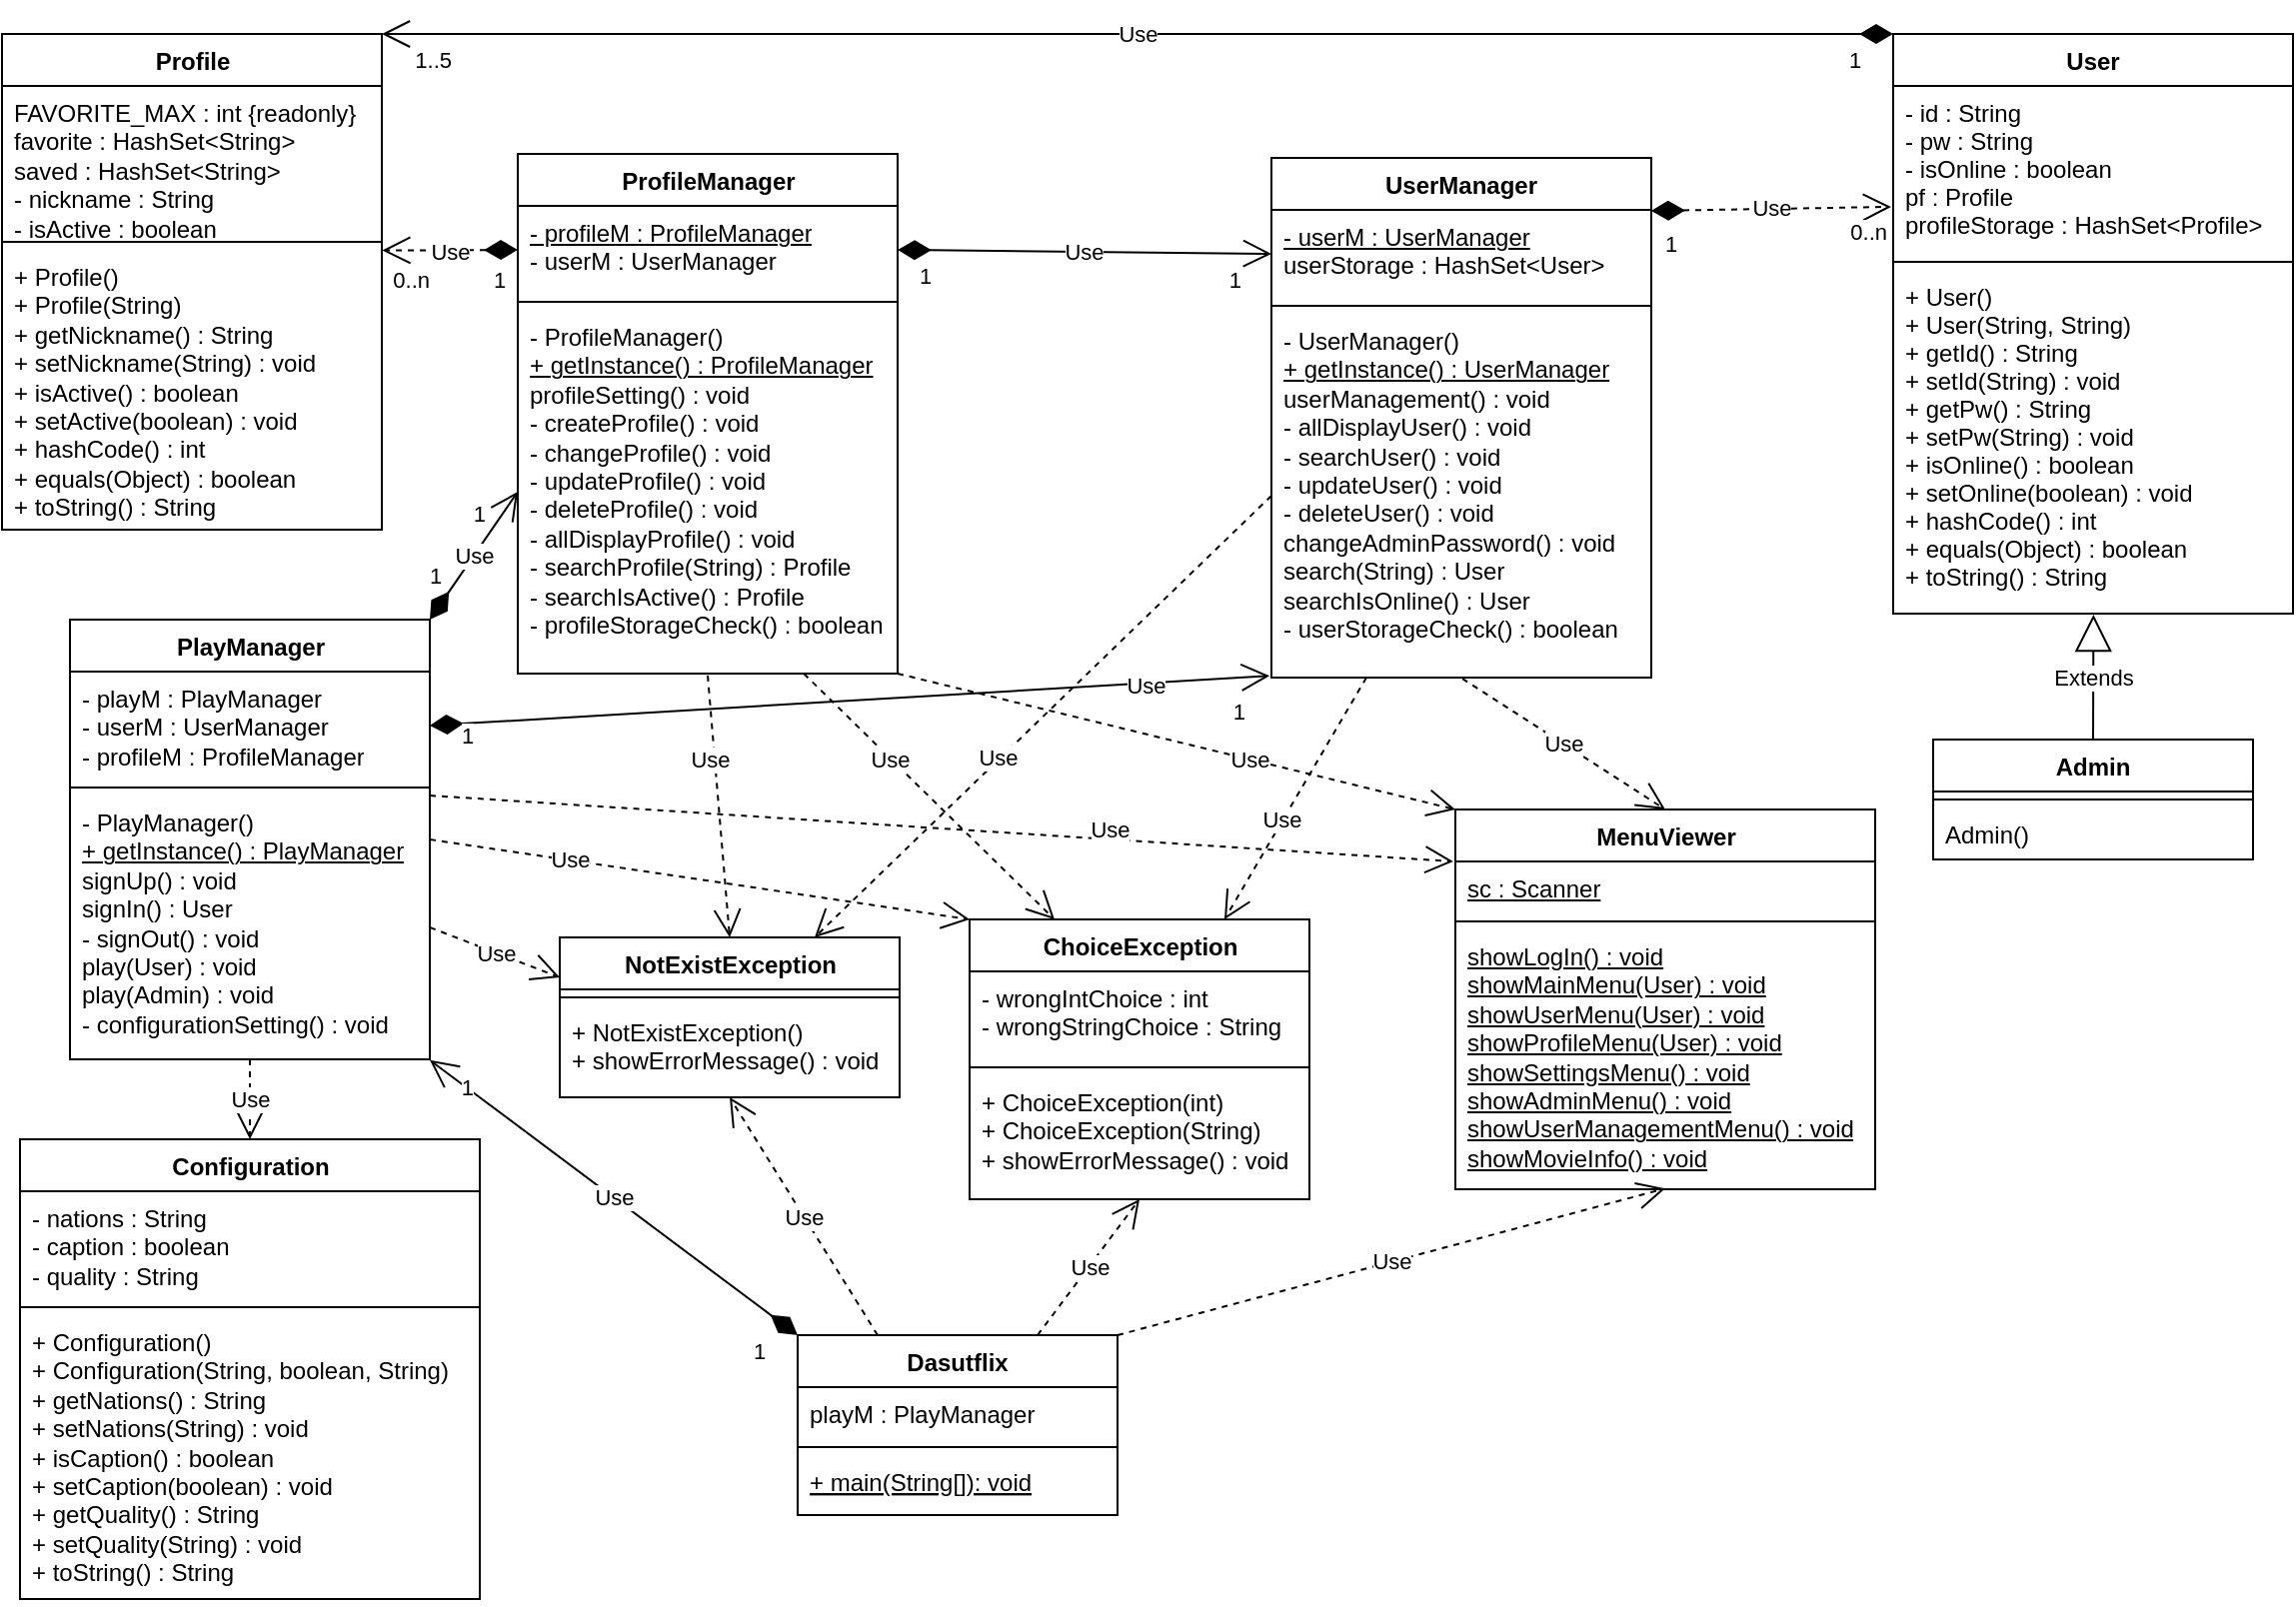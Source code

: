 <mxfile version="18.0.7" type="device"><diagram id="s1wlrXRqjsGbbltYK3rA" name="Page-1"><mxGraphModel dx="1497" dy="792" grid="1" gridSize="10" guides="1" tooltips="1" connect="1" arrows="1" fold="1" page="1" pageScale="1" pageWidth="1169" pageHeight="827" math="0" shadow="0"><root><mxCell id="0"/><mxCell id="1" parent="0"/><mxCell id="IOMvOy915rmZpHEEP97D-1" value="Dasutflix" style="swimlane;fontStyle=1;align=center;verticalAlign=top;childLayout=stackLayout;horizontal=1;startSize=26;horizontalStack=0;resizeParent=1;resizeParentMax=0;resizeLast=0;collapsible=1;marginBottom=0;" parent="1" vertex="1"><mxGeometry x="404" y="688" width="160" height="90" as="geometry"/></mxCell><mxCell id="pPI9vFvV3FU_JDp1H1px-59" value="playM : PlayManager" style="text;strokeColor=none;fillColor=none;align=left;verticalAlign=top;spacingLeft=4;spacingRight=4;overflow=hidden;rotatable=0;points=[[0,0.5],[1,0.5]];portConstraint=eastwest;" vertex="1" parent="IOMvOy915rmZpHEEP97D-1"><mxGeometry y="26" width="160" height="26" as="geometry"/></mxCell><mxCell id="IOMvOy915rmZpHEEP97D-3" value="" style="line;strokeWidth=1;fillColor=none;align=left;verticalAlign=middle;spacingTop=-1;spacingLeft=3;spacingRight=3;rotatable=0;labelPosition=right;points=[];portConstraint=eastwest;" parent="IOMvOy915rmZpHEEP97D-1" vertex="1"><mxGeometry y="52" width="160" height="8" as="geometry"/></mxCell><mxCell id="IOMvOy915rmZpHEEP97D-4" value="+ main(String[]): void" style="text;strokeColor=none;fillColor=none;align=left;verticalAlign=top;spacingLeft=4;spacingRight=4;overflow=hidden;rotatable=0;points=[[0,0.5],[1,0.5]];portConstraint=eastwest;fontStyle=4" parent="IOMvOy915rmZpHEEP97D-1" vertex="1"><mxGeometry y="60" width="160" height="30" as="geometry"/></mxCell><mxCell id="PROegYLJFoKYcYdBYdgi-1" value="Admin" style="swimlane;fontStyle=1;align=center;verticalAlign=top;childLayout=stackLayout;horizontal=1;startSize=26;horizontalStack=0;resizeParent=1;resizeParentMax=0;resizeLast=0;collapsible=1;marginBottom=0;" parent="1" vertex="1"><mxGeometry x="972" y="390" width="160" height="60" as="geometry"/></mxCell><mxCell id="PROegYLJFoKYcYdBYdgi-3" value="" style="line;strokeWidth=1;fillColor=none;align=left;verticalAlign=middle;spacingTop=-1;spacingLeft=3;spacingRight=3;rotatable=0;labelPosition=right;points=[];portConstraint=eastwest;" parent="PROegYLJFoKYcYdBYdgi-1" vertex="1"><mxGeometry y="26" width="160" height="8" as="geometry"/></mxCell><mxCell id="PROegYLJFoKYcYdBYdgi-4" value="Admin()" style="text;strokeColor=none;fillColor=none;align=left;verticalAlign=top;spacingLeft=4;spacingRight=4;overflow=hidden;rotatable=0;points=[[0,0.5],[1,0.5]];portConstraint=eastwest;" parent="PROegYLJFoKYcYdBYdgi-1" vertex="1"><mxGeometry y="34" width="160" height="26" as="geometry"/></mxCell><mxCell id="PROegYLJFoKYcYdBYdgi-5" value="User" style="swimlane;fontStyle=1;align=center;verticalAlign=top;childLayout=stackLayout;horizontal=1;startSize=26;horizontalStack=0;resizeParent=1;resizeParentMax=0;resizeLast=0;collapsible=1;marginBottom=0;" parent="1" vertex="1"><mxGeometry x="952" y="37" width="200" height="290" as="geometry"/></mxCell><mxCell id="PROegYLJFoKYcYdBYdgi-6" value="- id : String&#xA;- pw : String&#xA;- isOnline : boolean&#xA;pf : Profile&#xA;profileStorage : HashSet&lt;Profile&gt;&#xA;&#xA;" style="text;strokeColor=none;fillColor=none;align=left;verticalAlign=top;spacingLeft=4;spacingRight=4;overflow=hidden;rotatable=0;points=[[0,0.5],[1,0.5]];portConstraint=eastwest;" parent="PROegYLJFoKYcYdBYdgi-5" vertex="1"><mxGeometry y="26" width="200" height="84" as="geometry"/></mxCell><mxCell id="PROegYLJFoKYcYdBYdgi-7" value="" style="line;strokeWidth=1;fillColor=none;align=left;verticalAlign=middle;spacingTop=-1;spacingLeft=3;spacingRight=3;rotatable=0;labelPosition=right;points=[];portConstraint=eastwest;" parent="PROegYLJFoKYcYdBYdgi-5" vertex="1"><mxGeometry y="110" width="200" height="8" as="geometry"/></mxCell><mxCell id="PROegYLJFoKYcYdBYdgi-8" value="+ User()&#xA;+ User(String, String)&#xA;+ getId() : String&#xA;+ setId(String) : void&#xA;+ getPw() : String&#xA;+ setPw(String) : void&#xA;+ isOnline() : boolean&#xA;+ setOnline(boolean) : void&#xA;+ hashCode() : int&#xA;+ equals(Object) : boolean&#xA;+ toString() : String&#xA;&#xA;" style="text;strokeColor=none;fillColor=none;align=left;verticalAlign=top;spacingLeft=4;spacingRight=4;overflow=hidden;rotatable=0;points=[[0,0.5],[1,0.5]];portConstraint=eastwest;" parent="PROegYLJFoKYcYdBYdgi-5" vertex="1"><mxGeometry y="118" width="200" height="172" as="geometry"/></mxCell><mxCell id="pPI9vFvV3FU_JDp1H1px-1" value="UserManager" style="swimlane;fontStyle=1;align=center;verticalAlign=top;childLayout=stackLayout;horizontal=1;startSize=26;horizontalStack=0;resizeParent=1;resizeParentMax=0;resizeLast=0;collapsible=1;marginBottom=0;" vertex="1" parent="1"><mxGeometry x="641" y="99" width="190" height="260" as="geometry"/></mxCell><mxCell id="pPI9vFvV3FU_JDp1H1px-2" value="&lt;u&gt;- userM : UserManager&lt;/u&gt;&lt;br&gt;userStorage : HashSet&amp;lt;User&amp;gt;" style="text;strokeColor=none;fillColor=none;align=left;verticalAlign=top;spacingLeft=4;spacingRight=4;overflow=hidden;rotatable=0;points=[[0,0.5],[1,0.5]];portConstraint=eastwest;html=1;" vertex="1" parent="pPI9vFvV3FU_JDp1H1px-1"><mxGeometry y="26" width="190" height="44" as="geometry"/></mxCell><mxCell id="pPI9vFvV3FU_JDp1H1px-3" value="" style="line;strokeWidth=1;fillColor=none;align=left;verticalAlign=middle;spacingTop=-1;spacingLeft=3;spacingRight=3;rotatable=0;labelPosition=right;points=[];portConstraint=eastwest;" vertex="1" parent="pPI9vFvV3FU_JDp1H1px-1"><mxGeometry y="70" width="190" height="8" as="geometry"/></mxCell><mxCell id="pPI9vFvV3FU_JDp1H1px-4" value="&lt;div&gt;- UserManager()&lt;/div&gt;&lt;div&gt;&lt;u&gt;+ getInstance() : UserManager&lt;/u&gt;&lt;/div&gt;&lt;div&gt;userManagement() : void&lt;/div&gt;&lt;div&gt;- allDisplayUser() : void&lt;/div&gt;&lt;div&gt;- searchUser() : void&lt;/div&gt;&lt;div&gt;- updateUser() : void&lt;/div&gt;&lt;div&gt;- deleteUser() : void&lt;/div&gt;&lt;div&gt;changeAdminPassword() : void&lt;/div&gt;&lt;div&gt;search(String) : User&lt;/div&gt;&lt;div&gt;searchIsOnline() : User&lt;/div&gt;&lt;div&gt;- userStorageCheck() : boolean&lt;br&gt;&lt;/div&gt;" style="text;strokeColor=none;fillColor=none;align=left;verticalAlign=top;spacingLeft=4;spacingRight=4;overflow=hidden;rotatable=0;points=[[0,0.5],[1,0.5]];portConstraint=eastwest;html=1;" vertex="1" parent="pPI9vFvV3FU_JDp1H1px-1"><mxGeometry y="78" width="190" height="182" as="geometry"/></mxCell><mxCell id="pPI9vFvV3FU_JDp1H1px-5" value="Profile" style="swimlane;fontStyle=1;align=center;verticalAlign=top;childLayout=stackLayout;horizontal=1;startSize=26;horizontalStack=0;resizeParent=1;resizeParentMax=0;resizeLast=0;collapsible=1;marginBottom=0;html=1;" vertex="1" parent="1"><mxGeometry x="6" y="37" width="190" height="248" as="geometry"/></mxCell><mxCell id="pPI9vFvV3FU_JDp1H1px-6" value="&lt;div&gt;FAVORITE_MAX : int {readonly}&lt;br&gt;&lt;/div&gt;&lt;div&gt;favorite : HashSet&amp;lt;String&amp;gt;&lt;/div&gt;&lt;div&gt;saved : HashSet&amp;lt;String&amp;gt;&lt;/div&gt;&lt;div&gt;- nickname : String&lt;/div&gt;&lt;div&gt;- isActive : boolean&lt;br&gt;&lt;/div&gt;" style="text;strokeColor=none;fillColor=none;align=left;verticalAlign=top;spacingLeft=4;spacingRight=4;overflow=hidden;rotatable=0;points=[[0,0.5],[1,0.5]];portConstraint=eastwest;html=1;" vertex="1" parent="pPI9vFvV3FU_JDp1H1px-5"><mxGeometry y="26" width="190" height="74" as="geometry"/></mxCell><mxCell id="pPI9vFvV3FU_JDp1H1px-7" value="" style="line;strokeWidth=1;fillColor=none;align=left;verticalAlign=middle;spacingTop=-1;spacingLeft=3;spacingRight=3;rotatable=0;labelPosition=right;points=[];portConstraint=eastwest;html=1;" vertex="1" parent="pPI9vFvV3FU_JDp1H1px-5"><mxGeometry y="100" width="190" height="8" as="geometry"/></mxCell><mxCell id="pPI9vFvV3FU_JDp1H1px-8" value="&lt;div&gt;+ Profile()&lt;/div&gt;&lt;div&gt;+ Profile(String)&lt;/div&gt;&lt;div&gt;+ getNickname() : String&lt;/div&gt;&lt;div&gt;+ setNickname(String) : void&lt;/div&gt;&lt;div&gt;+ isActive() : boolean&lt;/div&gt;&lt;div&gt;+ setActive(boolean) : void&lt;/div&gt;&lt;div&gt;+ hashCode() : int&lt;/div&gt;&lt;div&gt;+ equals(Object) : boolean&lt;/div&gt;&lt;div&gt;+ toString() : String&lt;br&gt;&lt;/div&gt;&lt;div&gt;&lt;br&gt;&lt;/div&gt;" style="text;strokeColor=none;fillColor=none;align=left;verticalAlign=top;spacingLeft=4;spacingRight=4;overflow=hidden;rotatable=0;points=[[0,0.5],[1,0.5]];portConstraint=eastwest;html=1;" vertex="1" parent="pPI9vFvV3FU_JDp1H1px-5"><mxGeometry y="108" width="190" height="140" as="geometry"/></mxCell><mxCell id="pPI9vFvV3FU_JDp1H1px-9" value="ProfileManager" style="swimlane;fontStyle=1;align=center;verticalAlign=top;childLayout=stackLayout;horizontal=1;startSize=26;horizontalStack=0;resizeParent=1;resizeParentMax=0;resizeLast=0;collapsible=1;marginBottom=0;html=1;" vertex="1" parent="1"><mxGeometry x="264" y="97" width="190" height="260" as="geometry"/></mxCell><mxCell id="pPI9vFvV3FU_JDp1H1px-10" value="&lt;div&gt;&lt;u&gt;- profileM : ProfileManager&lt;/u&gt;&lt;/div&gt;&lt;div&gt;- userM : UserManager&lt;u&gt;&lt;br&gt;&lt;/u&gt;&lt;/div&gt;" style="text;strokeColor=none;fillColor=none;align=left;verticalAlign=top;spacingLeft=4;spacingRight=4;overflow=hidden;rotatable=0;points=[[0,0.5],[1,0.5]];portConstraint=eastwest;html=1;" vertex="1" parent="pPI9vFvV3FU_JDp1H1px-9"><mxGeometry y="26" width="190" height="44" as="geometry"/></mxCell><mxCell id="pPI9vFvV3FU_JDp1H1px-11" value="" style="line;strokeWidth=1;fillColor=none;align=left;verticalAlign=middle;spacingTop=-1;spacingLeft=3;spacingRight=3;rotatable=0;labelPosition=right;points=[];portConstraint=eastwest;html=1;" vertex="1" parent="pPI9vFvV3FU_JDp1H1px-9"><mxGeometry y="70" width="190" height="8" as="geometry"/></mxCell><mxCell id="pPI9vFvV3FU_JDp1H1px-12" value="&lt;div&gt;- ProfileManager()&lt;/div&gt;&lt;div&gt;&lt;u&gt;+ getInstance() : ProfileManager&lt;/u&gt;&lt;/div&gt;&lt;div&gt;profileSetting() : void&lt;/div&gt;&lt;div&gt;- createProfile() : void&lt;/div&gt;&lt;div&gt;- changeProfile() : void&lt;/div&gt;&lt;div&gt;- updateProfile() : void&lt;/div&gt;&lt;div&gt;- deleteProfile() : void&lt;/div&gt;&lt;div&gt;- allDisplayProfile() : void&lt;/div&gt;&lt;div&gt;- searchProfile(String) : Profile&lt;/div&gt;&lt;div&gt;- searchIsActive() : Profile&lt;/div&gt;&lt;div&gt;- profileStorageCheck() : boolean&lt;br&gt;&lt;/div&gt;" style="text;strokeColor=none;fillColor=none;align=left;verticalAlign=top;spacingLeft=4;spacingRight=4;overflow=hidden;rotatable=0;points=[[0,0.5],[1,0.5]];portConstraint=eastwest;html=1;" vertex="1" parent="pPI9vFvV3FU_JDp1H1px-9"><mxGeometry y="78" width="190" height="182" as="geometry"/></mxCell><mxCell id="pPI9vFvV3FU_JDp1H1px-13" value="PlayManager" style="swimlane;fontStyle=1;align=center;verticalAlign=top;childLayout=stackLayout;horizontal=1;startSize=26;horizontalStack=0;resizeParent=1;resizeParentMax=0;resizeLast=0;collapsible=1;marginBottom=0;html=1;" vertex="1" parent="1"><mxGeometry x="40" y="330" width="180" height="220" as="geometry"/></mxCell><mxCell id="pPI9vFvV3FU_JDp1H1px-14" value="&lt;div&gt;- playM : PlayManager&lt;/div&gt;&lt;div&gt;- userM : UserManager&lt;/div&gt;&lt;div&gt;- profileM : ProfileManager&lt;br&gt;&lt;/div&gt;" style="text;strokeColor=none;fillColor=none;align=left;verticalAlign=top;spacingLeft=4;spacingRight=4;overflow=hidden;rotatable=0;points=[[0,0.5],[1,0.5]];portConstraint=eastwest;html=1;" vertex="1" parent="pPI9vFvV3FU_JDp1H1px-13"><mxGeometry y="26" width="180" height="54" as="geometry"/></mxCell><mxCell id="pPI9vFvV3FU_JDp1H1px-15" value="" style="line;strokeWidth=1;fillColor=none;align=left;verticalAlign=middle;spacingTop=-1;spacingLeft=3;spacingRight=3;rotatable=0;labelPosition=right;points=[];portConstraint=eastwest;html=1;" vertex="1" parent="pPI9vFvV3FU_JDp1H1px-13"><mxGeometry y="80" width="180" height="8" as="geometry"/></mxCell><mxCell id="pPI9vFvV3FU_JDp1H1px-16" value="&lt;div&gt;- PlayManager()&lt;/div&gt;&lt;div&gt;&lt;u&gt;+ getInstance() : PlayManager&lt;/u&gt;&lt;/div&gt;&lt;div&gt;signUp() : void&lt;/div&gt;&lt;div&gt;signIn() : User&lt;/div&gt;&lt;div&gt;- signOut() : void&lt;/div&gt;&lt;div&gt;play(User) : void&lt;/div&gt;&lt;div&gt;play(Admin) : void&lt;/div&gt;&lt;div&gt;- configurationSetting() : void&lt;br&gt;&lt;/div&gt;" style="text;strokeColor=none;fillColor=none;align=left;verticalAlign=top;spacingLeft=4;spacingRight=4;overflow=hidden;rotatable=0;points=[[0,0.5],[1,0.5]];portConstraint=eastwest;html=1;" vertex="1" parent="pPI9vFvV3FU_JDp1H1px-13"><mxGeometry y="88" width="180" height="132" as="geometry"/></mxCell><mxCell id="pPI9vFvV3FU_JDp1H1px-17" value="MenuViewer" style="swimlane;fontStyle=1;align=center;verticalAlign=top;childLayout=stackLayout;horizontal=1;startSize=26;horizontalStack=0;resizeParent=1;resizeParentMax=0;resizeLast=0;collapsible=1;marginBottom=0;html=1;" vertex="1" parent="1"><mxGeometry x="733" y="425" width="210" height="190" as="geometry"/></mxCell><mxCell id="pPI9vFvV3FU_JDp1H1px-18" value="&lt;u&gt;sc : Scanner&lt;/u&gt;" style="text;strokeColor=none;fillColor=none;align=left;verticalAlign=top;spacingLeft=4;spacingRight=4;overflow=hidden;rotatable=0;points=[[0,0.5],[1,0.5]];portConstraint=eastwest;html=1;" vertex="1" parent="pPI9vFvV3FU_JDp1H1px-17"><mxGeometry y="26" width="210" height="26" as="geometry"/></mxCell><mxCell id="pPI9vFvV3FU_JDp1H1px-19" value="" style="line;strokeWidth=1;fillColor=none;align=left;verticalAlign=middle;spacingTop=-1;spacingLeft=3;spacingRight=3;rotatable=0;labelPosition=right;points=[];portConstraint=eastwest;html=1;" vertex="1" parent="pPI9vFvV3FU_JDp1H1px-17"><mxGeometry y="52" width="210" height="8" as="geometry"/></mxCell><mxCell id="pPI9vFvV3FU_JDp1H1px-20" value="&lt;div&gt;&lt;u&gt;showLogIn() : void&lt;/u&gt;&lt;/div&gt;&lt;div&gt;&lt;u&gt;showMainMenu(User) : void&lt;/u&gt;&lt;/div&gt;&lt;div&gt;&lt;u&gt;showUserMenu(User) : void&lt;/u&gt;&lt;/div&gt;&lt;div&gt;&lt;u&gt;showProfileMenu(User) : void&lt;/u&gt;&lt;/div&gt;&lt;div&gt;&lt;u&gt;showSettingsMenu() : void&lt;/u&gt;&lt;/div&gt;&lt;div&gt;&lt;u&gt;showAdminMenu() : void&lt;/u&gt;&lt;/div&gt;&lt;div&gt;&lt;u&gt;showUserManagementMenu() : void&lt;/u&gt;&lt;/div&gt;&lt;div&gt;&lt;u&gt;showMovieInfo() : void&lt;/u&gt;&lt;br&gt;&lt;/div&gt;" style="text;strokeColor=none;fillColor=none;align=left;verticalAlign=top;spacingLeft=4;spacingRight=4;overflow=hidden;rotatable=0;points=[[0,0.5],[1,0.5]];portConstraint=eastwest;html=1;" vertex="1" parent="pPI9vFvV3FU_JDp1H1px-17"><mxGeometry y="60" width="210" height="130" as="geometry"/></mxCell><mxCell id="pPI9vFvV3FU_JDp1H1px-21" value="Configuration" style="swimlane;fontStyle=1;align=center;verticalAlign=top;childLayout=stackLayout;horizontal=1;startSize=26;horizontalStack=0;resizeParent=1;resizeParentMax=0;resizeLast=0;collapsible=1;marginBottom=0;html=1;" vertex="1" parent="1"><mxGeometry x="15" y="590" width="230" height="230" as="geometry"/></mxCell><mxCell id="pPI9vFvV3FU_JDp1H1px-22" value="&lt;div&gt;- nations : String&lt;/div&gt;&lt;div&gt;- caption : boolean&lt;/div&gt;&lt;div&gt;- quality : String&lt;br&gt;&lt;/div&gt;" style="text;strokeColor=none;fillColor=none;align=left;verticalAlign=top;spacingLeft=4;spacingRight=4;overflow=hidden;rotatable=0;points=[[0,0.5],[1,0.5]];portConstraint=eastwest;html=1;" vertex="1" parent="pPI9vFvV3FU_JDp1H1px-21"><mxGeometry y="26" width="230" height="54" as="geometry"/></mxCell><mxCell id="pPI9vFvV3FU_JDp1H1px-23" value="" style="line;strokeWidth=1;fillColor=none;align=left;verticalAlign=middle;spacingTop=-1;spacingLeft=3;spacingRight=3;rotatable=0;labelPosition=right;points=[];portConstraint=eastwest;html=1;" vertex="1" parent="pPI9vFvV3FU_JDp1H1px-21"><mxGeometry y="80" width="230" height="8" as="geometry"/></mxCell><mxCell id="pPI9vFvV3FU_JDp1H1px-24" value="&lt;div&gt;+ Configuration()&lt;/div&gt;&lt;div&gt;+ Configuration(String, boolean, String)&lt;/div&gt;&lt;div&gt;+ getNations() : String&lt;/div&gt;&lt;div&gt;+ setNations(String) : void&lt;/div&gt;&lt;div&gt;+ isCaption() : boolean&lt;/div&gt;&lt;div&gt;+ setCaption(boolean) : void&lt;/div&gt;&lt;div&gt;+ getQuality() : String&lt;/div&gt;&lt;div&gt;+ setQuality(String) : void&lt;/div&gt;&lt;div&gt;+ toString() : String&lt;br&gt;&lt;/div&gt;" style="text;strokeColor=none;fillColor=none;align=left;verticalAlign=top;spacingLeft=4;spacingRight=4;overflow=hidden;rotatable=0;points=[[0,0.5],[1,0.5]];portConstraint=eastwest;html=1;" vertex="1" parent="pPI9vFvV3FU_JDp1H1px-21"><mxGeometry y="88" width="230" height="142" as="geometry"/></mxCell><mxCell id="pPI9vFvV3FU_JDp1H1px-25" value="ChoiceException" style="swimlane;fontStyle=1;align=center;verticalAlign=top;childLayout=stackLayout;horizontal=1;startSize=26;horizontalStack=0;resizeParent=1;resizeParentMax=0;resizeLast=0;collapsible=1;marginBottom=0;html=1;" vertex="1" parent="1"><mxGeometry x="490" y="480" width="170" height="140" as="geometry"/></mxCell><mxCell id="pPI9vFvV3FU_JDp1H1px-26" value="&lt;div&gt;- wrongIntChoice : int&lt;/div&gt;&lt;div&gt;- wrongStringChoice : String&lt;br&gt;&lt;/div&gt;" style="text;strokeColor=none;fillColor=none;align=left;verticalAlign=top;spacingLeft=4;spacingRight=4;overflow=hidden;rotatable=0;points=[[0,0.5],[1,0.5]];portConstraint=eastwest;html=1;" vertex="1" parent="pPI9vFvV3FU_JDp1H1px-25"><mxGeometry y="26" width="170" height="44" as="geometry"/></mxCell><mxCell id="pPI9vFvV3FU_JDp1H1px-27" value="" style="line;strokeWidth=1;fillColor=none;align=left;verticalAlign=middle;spacingTop=-1;spacingLeft=3;spacingRight=3;rotatable=0;labelPosition=right;points=[];portConstraint=eastwest;html=1;" vertex="1" parent="pPI9vFvV3FU_JDp1H1px-25"><mxGeometry y="70" width="170" height="8" as="geometry"/></mxCell><mxCell id="pPI9vFvV3FU_JDp1H1px-28" value="&lt;div&gt;+ ChoiceException(int)&lt;/div&gt;&lt;div&gt;+ ChoiceException(String)&lt;/div&gt;&lt;div&gt;+ showErrorMessage() : void&lt;br&gt;&lt;/div&gt;" style="text;strokeColor=none;fillColor=none;align=left;verticalAlign=top;spacingLeft=4;spacingRight=4;overflow=hidden;rotatable=0;points=[[0,0.5],[1,0.5]];portConstraint=eastwest;html=1;" vertex="1" parent="pPI9vFvV3FU_JDp1H1px-25"><mxGeometry y="78" width="170" height="62" as="geometry"/></mxCell><mxCell id="pPI9vFvV3FU_JDp1H1px-29" value="NotExistException" style="swimlane;fontStyle=1;align=center;verticalAlign=top;childLayout=stackLayout;horizontal=1;startSize=26;horizontalStack=0;resizeParent=1;resizeParentMax=0;resizeLast=0;collapsible=1;marginBottom=0;html=1;" vertex="1" parent="1"><mxGeometry x="285" y="489" width="170" height="80" as="geometry"/></mxCell><mxCell id="pPI9vFvV3FU_JDp1H1px-31" value="" style="line;strokeWidth=1;fillColor=none;align=left;verticalAlign=middle;spacingTop=-1;spacingLeft=3;spacingRight=3;rotatable=0;labelPosition=right;points=[];portConstraint=eastwest;html=1;" vertex="1" parent="pPI9vFvV3FU_JDp1H1px-29"><mxGeometry y="26" width="170" height="8" as="geometry"/></mxCell><mxCell id="pPI9vFvV3FU_JDp1H1px-32" value="&lt;div&gt;+ NotExistException()&lt;/div&gt;&lt;div&gt;+ showErrorMessage() : void&lt;br&gt;&lt;/div&gt;" style="text;strokeColor=none;fillColor=none;align=left;verticalAlign=top;spacingLeft=4;spacingRight=4;overflow=hidden;rotatable=0;points=[[0,0.5],[1,0.5]];portConstraint=eastwest;html=1;" vertex="1" parent="pPI9vFvV3FU_JDp1H1px-29"><mxGeometry y="34" width="170" height="46" as="geometry"/></mxCell><mxCell id="pPI9vFvV3FU_JDp1H1px-33" value="Use" style="endArrow=open;endSize=12;dashed=1;html=1;rounded=0;exitX=1;exitY=0;exitDx=0;exitDy=0;entryX=-0.005;entryY=0;entryDx=0;entryDy=0;entryPerimeter=0;exitPerimeter=0;" edge="1" parent="1" source="pPI9vFvV3FU_JDp1H1px-16" target="pPI9vFvV3FU_JDp1H1px-18"><mxGeometry x="0.328" y="5" width="160" relative="1" as="geometry"><mxPoint x="642" y="400" as="sourcePoint"/><mxPoint x="802" y="400" as="targetPoint"/><mxPoint as="offset"/></mxGeometry></mxCell><mxCell id="pPI9vFvV3FU_JDp1H1px-34" value="Extends" style="endArrow=block;endSize=16;endFill=0;html=1;rounded=0;entryX=0.501;entryY=1.003;entryDx=0;entryDy=0;entryPerimeter=0;exitX=0.5;exitY=0;exitDx=0;exitDy=0;" edge="1" parent="1" source="PROegYLJFoKYcYdBYdgi-1" target="PROegYLJFoKYcYdBYdgi-8"><mxGeometry width="160" relative="1" as="geometry"><mxPoint x="732" y="382" as="sourcePoint"/><mxPoint x="892" y="382" as="targetPoint"/></mxGeometry></mxCell><mxCell id="pPI9vFvV3FU_JDp1H1px-38" value="Use" style="endArrow=open;html=1;endSize=12;startArrow=diamondThin;startSize=14;startFill=1;rounded=0;entryX=-0.005;entryY=0.72;entryDx=0;entryDy=0;exitX=1;exitY=0.011;exitDx=0;exitDy=0;dashed=1;exitPerimeter=0;entryPerimeter=0;" edge="1" parent="1" source="pPI9vFvV3FU_JDp1H1px-2" target="PROegYLJFoKYcYdBYdgi-6"><mxGeometry relative="1" as="geometry"><mxPoint x="772.0" y="142" as="sourcePoint"/><mxPoint x="932.0" y="142" as="targetPoint"/></mxGeometry></mxCell><mxCell id="pPI9vFvV3FU_JDp1H1px-39" value="1" style="edgeLabel;resizable=0;html=1;align=left;verticalAlign=top;" connectable="0" vertex="1" parent="pPI9vFvV3FU_JDp1H1px-38"><mxGeometry x="-1" relative="1" as="geometry"><mxPoint x="5" y="4" as="offset"/></mxGeometry></mxCell><mxCell id="pPI9vFvV3FU_JDp1H1px-40" value="0..n" style="edgeLabel;resizable=0;html=1;align=right;verticalAlign=top;" connectable="0" vertex="1" parent="pPI9vFvV3FU_JDp1H1px-38"><mxGeometry x="1" relative="1" as="geometry"><mxPoint x="-1" as="offset"/></mxGeometry></mxCell><mxCell id="pPI9vFvV3FU_JDp1H1px-41" value="Use" style="endArrow=open;html=1;endSize=12;startArrow=diamondThin;startSize=14;startFill=1;rounded=0;exitX=0;exitY=0.5;exitDx=0;exitDy=0;entryX=1.001;entryY=0.002;entryDx=0;entryDy=0;dashed=1;entryPerimeter=0;" edge="1" parent="1" source="pPI9vFvV3FU_JDp1H1px-10" target="pPI9vFvV3FU_JDp1H1px-8"><mxGeometry x="0.002" y="1" relative="1" as="geometry"><mxPoint x="490.0" y="180" as="sourcePoint"/><mxPoint x="650.0" y="180" as="targetPoint"/><mxPoint as="offset"/></mxGeometry></mxCell><mxCell id="pPI9vFvV3FU_JDp1H1px-42" value="1" style="edgeLabel;resizable=0;html=1;align=left;verticalAlign=top;" connectable="0" vertex="1" parent="pPI9vFvV3FU_JDp1H1px-41"><mxGeometry x="-1" relative="1" as="geometry"><mxPoint x="-14" y="2" as="offset"/></mxGeometry></mxCell><mxCell id="pPI9vFvV3FU_JDp1H1px-43" value="0..n" style="edgeLabel;resizable=0;html=1;align=right;verticalAlign=top;" connectable="0" vertex="1" parent="pPI9vFvV3FU_JDp1H1px-41"><mxGeometry x="1" relative="1" as="geometry"><mxPoint x="24" y="2" as="offset"/></mxGeometry></mxCell><mxCell id="pPI9vFvV3FU_JDp1H1px-44" value="Use" style="endArrow=open;endSize=12;dashed=1;html=1;rounded=0;exitX=1;exitY=0;exitDx=0;exitDy=0;entryX=0.5;entryY=0.997;entryDx=0;entryDy=0;entryPerimeter=0;" edge="1" parent="1" source="IOMvOy915rmZpHEEP97D-1" target="pPI9vFvV3FU_JDp1H1px-20"><mxGeometry width="160" relative="1" as="geometry"><mxPoint x="786.0" y="551.41" as="sourcePoint"/><mxPoint x="946.0" y="551.41" as="targetPoint"/></mxGeometry></mxCell><mxCell id="pPI9vFvV3FU_JDp1H1px-45" value="Use" style="endArrow=open;endSize=12;dashed=1;html=1;rounded=0;exitX=0.5;exitY=1;exitDx=0;exitDy=0;entryX=0.5;entryY=0;entryDx=0;entryDy=0;" edge="1" parent="1" source="pPI9vFvV3FU_JDp1H1px-13" target="pPI9vFvV3FU_JDp1H1px-21"><mxGeometry width="160" relative="1" as="geometry"><mxPoint x="188" y="378" as="sourcePoint"/><mxPoint x="348" y="378" as="targetPoint"/></mxGeometry></mxCell><mxCell id="pPI9vFvV3FU_JDp1H1px-46" value="Use" style="endArrow=open;html=1;endSize=12;startArrow=diamondThin;startSize=14;startFill=1;rounded=0;exitX=1;exitY=0.5;exitDx=0;exitDy=0;entryX=0;entryY=0.5;entryDx=0;entryDy=0;" edge="1" parent="1" source="pPI9vFvV3FU_JDp1H1px-10" target="pPI9vFvV3FU_JDp1H1px-2"><mxGeometry relative="1" as="geometry"><mxPoint x="630" y="53" as="sourcePoint"/><mxPoint x="790" y="53" as="targetPoint"/></mxGeometry></mxCell><mxCell id="pPI9vFvV3FU_JDp1H1px-47" value="1" style="edgeLabel;resizable=0;html=1;align=left;verticalAlign=top;" connectable="0" vertex="1" parent="pPI9vFvV3FU_JDp1H1px-46"><mxGeometry x="-1" relative="1" as="geometry"><mxPoint x="9" as="offset"/></mxGeometry></mxCell><mxCell id="pPI9vFvV3FU_JDp1H1px-48" value="1" style="edgeLabel;resizable=0;html=1;align=right;verticalAlign=top;" connectable="0" vertex="1" parent="pPI9vFvV3FU_JDp1H1px-46"><mxGeometry x="1" relative="1" as="geometry"><mxPoint x="-14" as="offset"/></mxGeometry></mxCell><mxCell id="pPI9vFvV3FU_JDp1H1px-49" value="Use" style="endArrow=open;html=1;endSize=12;startArrow=diamondThin;startSize=14;startFill=1;rounded=0;exitX=1;exitY=0.5;exitDx=0;exitDy=0;entryX=-0.005;entryY=0.995;entryDx=0;entryDy=0;entryPerimeter=0;" edge="1" parent="1" source="pPI9vFvV3FU_JDp1H1px-14" target="pPI9vFvV3FU_JDp1H1px-4"><mxGeometry x="0.704" y="-1" relative="1" as="geometry"><mxPoint x="495" y="393" as="sourcePoint"/><mxPoint x="627" y="393" as="targetPoint"/><mxPoint as="offset"/></mxGeometry></mxCell><mxCell id="pPI9vFvV3FU_JDp1H1px-50" value="1" style="edgeLabel;resizable=0;html=1;align=left;verticalAlign=top;" connectable="0" vertex="1" parent="pPI9vFvV3FU_JDp1H1px-49"><mxGeometry x="-1" relative="1" as="geometry"><mxPoint x="14" y="-8" as="offset"/></mxGeometry></mxCell><mxCell id="pPI9vFvV3FU_JDp1H1px-51" value="1" style="edgeLabel;resizable=0;html=1;align=right;verticalAlign=top;" connectable="0" vertex="1" parent="pPI9vFvV3FU_JDp1H1px-49"><mxGeometry x="1" relative="1" as="geometry"><mxPoint x="-12" y="5" as="offset"/></mxGeometry></mxCell><mxCell id="pPI9vFvV3FU_JDp1H1px-52" value="Use" style="endArrow=open;html=1;endSize=12;startArrow=diamondThin;startSize=14;startFill=1;rounded=0;exitX=1;exitY=0;exitDx=0;exitDy=0;entryX=0;entryY=0.5;entryDx=0;entryDy=0;" edge="1" parent="1" source="pPI9vFvV3FU_JDp1H1px-13" target="pPI9vFvV3FU_JDp1H1px-12"><mxGeometry relative="1" as="geometry"><mxPoint x="480" y="426" as="sourcePoint"/><mxPoint x="634.05" y="364.09" as="targetPoint"/></mxGeometry></mxCell><mxCell id="pPI9vFvV3FU_JDp1H1px-53" value="1" style="edgeLabel;resizable=0;html=1;align=left;verticalAlign=top;" connectable="0" vertex="1" parent="pPI9vFvV3FU_JDp1H1px-52"><mxGeometry x="-1" relative="1" as="geometry"><mxPoint x="-2" y="-35" as="offset"/></mxGeometry></mxCell><mxCell id="pPI9vFvV3FU_JDp1H1px-54" value="1" style="edgeLabel;resizable=0;html=1;align=right;verticalAlign=top;" connectable="0" vertex="1" parent="pPI9vFvV3FU_JDp1H1px-52"><mxGeometry x="1" relative="1" as="geometry"><mxPoint x="-15" y="-2" as="offset"/></mxGeometry></mxCell><mxCell id="pPI9vFvV3FU_JDp1H1px-55" value="Use" style="endArrow=open;html=1;endSize=12;startArrow=diamondThin;startSize=14;startFill=1;rounded=0;entryX=1;entryY=0;entryDx=0;entryDy=0;exitX=0;exitY=0;exitDx=0;exitDy=0;" edge="1" parent="1" source="PROegYLJFoKYcYdBYdgi-5" target="pPI9vFvV3FU_JDp1H1px-5"><mxGeometry relative="1" as="geometry"><mxPoint x="670" as="sourcePoint"/><mxPoint x="700" y="37" as="targetPoint"/></mxGeometry></mxCell><mxCell id="pPI9vFvV3FU_JDp1H1px-56" value="1" style="edgeLabel;resizable=0;html=1;align=left;verticalAlign=top;" connectable="0" vertex="1" parent="pPI9vFvV3FU_JDp1H1px-55"><mxGeometry x="-1" relative="1" as="geometry"><mxPoint x="-24" as="offset"/></mxGeometry></mxCell><mxCell id="pPI9vFvV3FU_JDp1H1px-57" value="1..5" style="edgeLabel;resizable=0;html=1;align=right;verticalAlign=top;" connectable="0" vertex="1" parent="pPI9vFvV3FU_JDp1H1px-55"><mxGeometry x="1" relative="1" as="geometry"><mxPoint x="35" as="offset"/></mxGeometry></mxCell><mxCell id="pPI9vFvV3FU_JDp1H1px-60" value="Use" style="endArrow=open;html=1;endSize=12;startArrow=diamondThin;startSize=14;startFill=1;rounded=0;exitX=0;exitY=0;exitDx=0;exitDy=0;entryX=1;entryY=1.003;entryDx=0;entryDy=0;entryPerimeter=0;" edge="1" parent="1" source="IOMvOy915rmZpHEEP97D-1" target="pPI9vFvV3FU_JDp1H1px-16"><mxGeometry relative="1" as="geometry"><mxPoint x="515" y="444" as="sourcePoint"/><mxPoint x="651.05" y="364.09" as="targetPoint"/></mxGeometry></mxCell><mxCell id="pPI9vFvV3FU_JDp1H1px-61" value="1" style="edgeLabel;resizable=0;html=1;align=left;verticalAlign=top;" connectable="0" vertex="1" parent="pPI9vFvV3FU_JDp1H1px-60"><mxGeometry x="-1" relative="1" as="geometry"><mxPoint x="-24" y="-5" as="offset"/></mxGeometry></mxCell><mxCell id="pPI9vFvV3FU_JDp1H1px-62" value="1" style="edgeLabel;resizable=0;html=1;align=right;verticalAlign=top;" connectable="0" vertex="1" parent="pPI9vFvV3FU_JDp1H1px-60"><mxGeometry x="1" relative="1" as="geometry"><mxPoint x="23" y="1" as="offset"/></mxGeometry></mxCell><mxCell id="pPI9vFvV3FU_JDp1H1px-64" value="Use" style="endArrow=open;endSize=12;dashed=1;html=1;rounded=0;exitX=0.503;exitY=1.003;exitDx=0;exitDy=0;entryX=0.5;entryY=0;entryDx=0;entryDy=0;exitPerimeter=0;" edge="1" parent="1" source="pPI9vFvV3FU_JDp1H1px-4" target="pPI9vFvV3FU_JDp1H1px-17"><mxGeometry width="160" relative="1" as="geometry"><mxPoint x="559" y="497" as="sourcePoint"/><mxPoint x="664" y="497" as="targetPoint"/></mxGeometry></mxCell><mxCell id="pPI9vFvV3FU_JDp1H1px-65" value="Use" style="endArrow=open;endSize=12;dashed=1;html=1;rounded=0;exitX=1;exitY=1;exitDx=0;exitDy=0;entryX=0;entryY=0;entryDx=0;entryDy=0;" edge="1" parent="1" source="pPI9vFvV3FU_JDp1H1px-9" target="pPI9vFvV3FU_JDp1H1px-17"><mxGeometry x="0.262" width="160" relative="1" as="geometry"><mxPoint x="525" y="507" as="sourcePoint"/><mxPoint x="630" y="507" as="targetPoint"/><mxPoint as="offset"/></mxGeometry></mxCell><mxCell id="pPI9vFvV3FU_JDp1H1px-67" value="Use" style="endArrow=open;endSize=12;dashed=1;html=1;rounded=0;exitX=0.75;exitY=0;exitDx=0;exitDy=0;entryX=0.5;entryY=1;entryDx=0;entryDy=0;" edge="1" parent="1" source="IOMvOy915rmZpHEEP97D-1" target="pPI9vFvV3FU_JDp1H1px-25"><mxGeometry width="160" relative="1" as="geometry"><mxPoint x="610" y="700" as="sourcePoint"/><mxPoint x="848" y="624.61" as="targetPoint"/></mxGeometry></mxCell><mxCell id="pPI9vFvV3FU_JDp1H1px-68" value="Use" style="endArrow=open;endSize=12;dashed=1;html=1;rounded=0;exitX=0.25;exitY=0;exitDx=0;exitDy=0;entryX=0.5;entryY=1;entryDx=0;entryDy=0;" edge="1" parent="1" source="IOMvOy915rmZpHEEP97D-1" target="pPI9vFvV3FU_JDp1H1px-29"><mxGeometry width="160" relative="1" as="geometry"><mxPoint x="570" y="700" as="sourcePoint"/><mxPoint x="585" y="630" as="targetPoint"/></mxGeometry></mxCell><mxCell id="pPI9vFvV3FU_JDp1H1px-69" value="Use" style="endArrow=open;endSize=12;dashed=1;html=1;rounded=0;exitX=1;exitY=0.5;exitDx=0;exitDy=0;entryX=0;entryY=0.25;entryDx=0;entryDy=0;" edge="1" parent="1" source="pPI9vFvV3FU_JDp1H1px-16" target="pPI9vFvV3FU_JDp1H1px-29"><mxGeometry width="160" relative="1" as="geometry"><mxPoint x="490" y="700" as="sourcePoint"/><mxPoint x="401" y="569" as="targetPoint"/></mxGeometry></mxCell><mxCell id="pPI9vFvV3FU_JDp1H1px-70" value="Use" style="endArrow=open;endSize=12;dashed=1;html=1;rounded=0;exitX=0.5;exitY=1.005;exitDx=0;exitDy=0;entryX=0.5;entryY=0;entryDx=0;entryDy=0;exitPerimeter=0;" edge="1" parent="1" source="pPI9vFvV3FU_JDp1H1px-12" target="pPI9vFvV3FU_JDp1H1px-29"><mxGeometry x="-0.361" y="-3" width="160" relative="1" as="geometry"><mxPoint x="230" y="443.048" as="sourcePoint"/><mxPoint x="741.95" y="461" as="targetPoint"/><mxPoint as="offset"/></mxGeometry></mxCell><mxCell id="pPI9vFvV3FU_JDp1H1px-71" value="Use" style="endArrow=open;endSize=12;dashed=1;html=1;rounded=0;exitX=0.753;exitY=1;exitDx=0;exitDy=0;entryX=0.25;entryY=0;entryDx=0;entryDy=0;exitPerimeter=0;" edge="1" parent="1" source="pPI9vFvV3FU_JDp1H1px-12" target="pPI9vFvV3FU_JDp1H1px-25"><mxGeometry x="-0.308" y="-1" width="160" relative="1" as="geometry"><mxPoint x="369" y="367.91" as="sourcePoint"/><mxPoint x="401" y="489" as="targetPoint"/><mxPoint as="offset"/></mxGeometry></mxCell><mxCell id="pPI9vFvV3FU_JDp1H1px-72" value="Use" style="endArrow=open;endSize=12;dashed=1;html=1;rounded=0;exitX=0.25;exitY=1;exitDx=0;exitDy=0;entryX=0.75;entryY=0;entryDx=0;entryDy=0;" edge="1" parent="1" source="pPI9vFvV3FU_JDp1H1px-1" target="pPI9vFvV3FU_JDp1H1px-25"><mxGeometry x="0.199" width="160" relative="1" as="geometry"><mxPoint x="417.07" y="367" as="sourcePoint"/><mxPoint x="542.5" y="490" as="targetPoint"/><mxPoint y="-1" as="offset"/></mxGeometry></mxCell><mxCell id="pPI9vFvV3FU_JDp1H1px-73" value="Use" style="endArrow=open;endSize=12;dashed=1;html=1;rounded=0;exitX=1;exitY=0.5;exitDx=0;exitDy=0;entryX=0;entryY=0;entryDx=0;entryDy=0;" edge="1" parent="1" source="pPI9vFvV3FU_JDp1H1px-13" target="pPI9vFvV3FU_JDp1H1px-25"><mxGeometry x="-0.482" width="160" relative="1" as="geometry"><mxPoint x="230" y="494" as="sourcePoint"/><mxPoint x="317" y="545" as="targetPoint"/><mxPoint as="offset"/></mxGeometry></mxCell><mxCell id="pPI9vFvV3FU_JDp1H1px-74" value="Use" style="endArrow=open;endSize=12;dashed=1;html=1;rounded=0;exitX=0;exitY=0.5;exitDx=0;exitDy=0;entryX=0.75;entryY=0;entryDx=0;entryDy=0;" edge="1" parent="1" source="pPI9vFvV3FU_JDp1H1px-4" target="pPI9vFvV3FU_JDp1H1px-29"><mxGeometry x="0.199" width="160" relative="1" as="geometry"><mxPoint x="759.5" y="366" as="sourcePoint"/><mxPoint x="627.5" y="490" as="targetPoint"/><mxPoint y="-1" as="offset"/></mxGeometry></mxCell></root></mxGraphModel></diagram></mxfile>